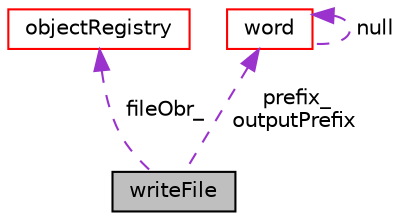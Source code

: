 digraph "writeFile"
{
  bgcolor="transparent";
  edge [fontname="Helvetica",fontsize="10",labelfontname="Helvetica",labelfontsize="10"];
  node [fontname="Helvetica",fontsize="10",shape=record];
  Node15 [label="writeFile",height=0.2,width=0.4,color="black", fillcolor="grey75", style="filled", fontcolor="black"];
  Node16 -> Node15 [dir="back",color="darkorchid3",fontsize="10",style="dashed",label=" fileObr_" ,fontname="Helvetica"];
  Node16 [label="objectRegistry",height=0.2,width=0.4,color="red",URL="$a27433.html",tooltip="Registry of regIOobjects. "];
  Node25 -> Node15 [dir="back",color="darkorchid3",fontsize="10",style="dashed",label=" prefix_\noutputPrefix" ,fontname="Helvetica"];
  Node25 [label="word",height=0.2,width=0.4,color="red",URL="$a29565.html",tooltip="A class for handling words, derived from string. "];
  Node25 -> Node25 [dir="back",color="darkorchid3",fontsize="10",style="dashed",label=" null" ,fontname="Helvetica"];
}
